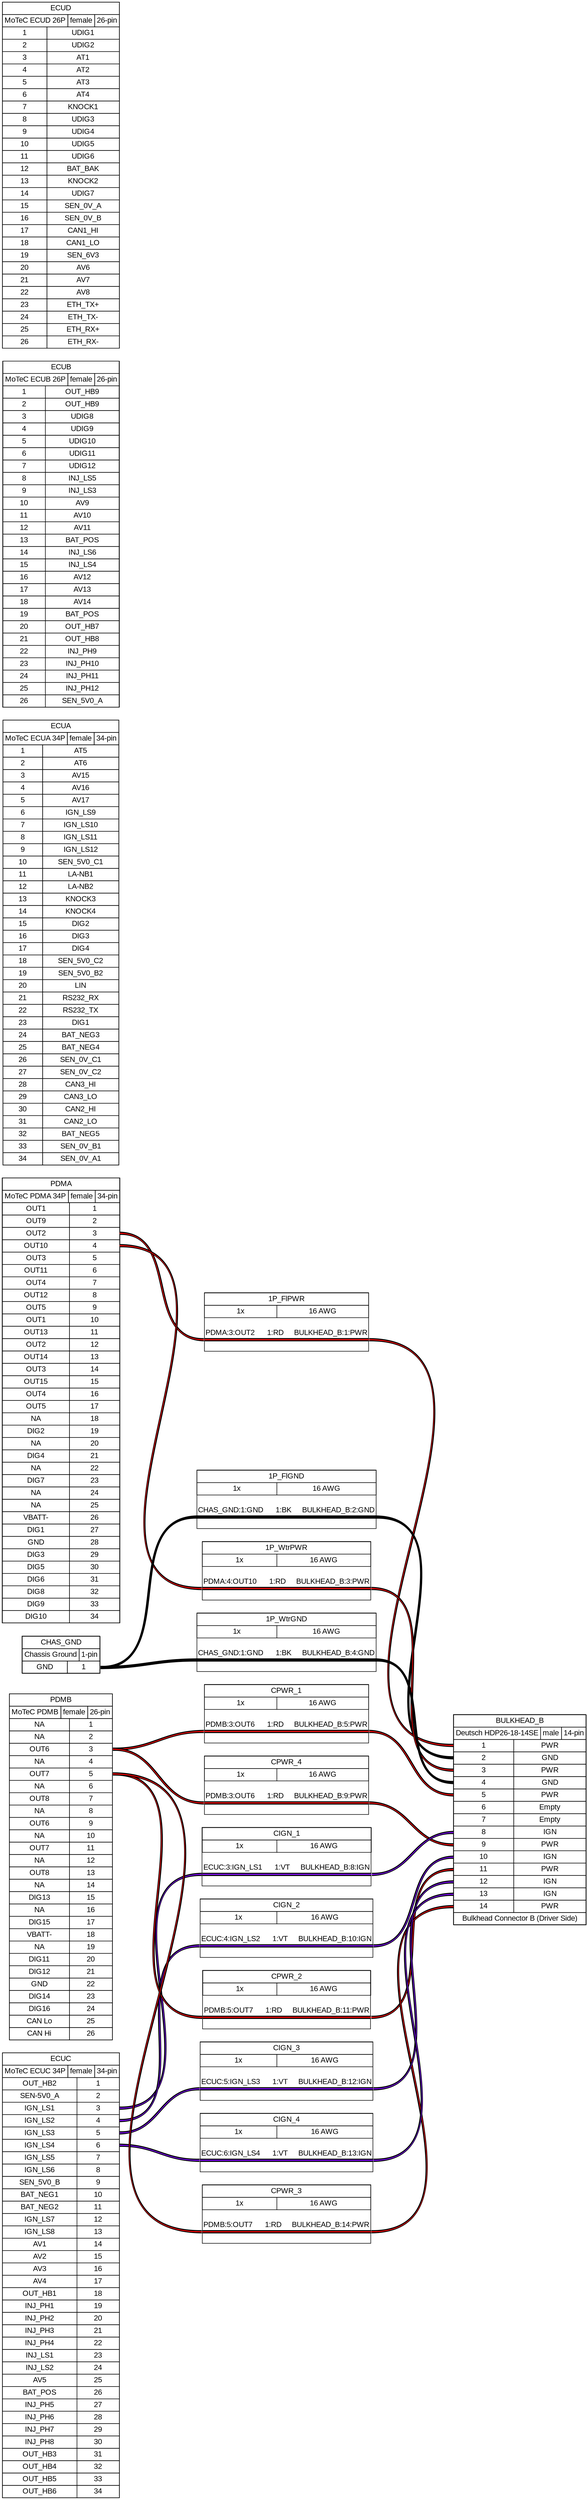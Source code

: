 graph {
// Graph generated by WireViz 0.3.1
// https://github.com/formatc1702/WireViz
	graph [bgcolor="#FFFFFF" fontname=arial nodesep=0.33 rankdir=LR ranksep=2]
	node [fillcolor="#FFFFFF" fontname=arial height=0 margin=0 shape=none style=filled width=0]
	edge [fontname=arial style=bold]
	BULKHEAD_B [label=<
<table border="0" cellspacing="0" cellpadding="0">
 <tr><td>
  <table border="0" cellspacing="0" cellpadding="3" cellborder="1"><tr>
   <td balign="left">BULKHEAD_B</td>
  </tr></table>
 </td></tr>
 <tr><td>
  <table border="0" cellspacing="0" cellpadding="3" cellborder="1"><tr>
   <td balign="left">Deutsch HDP26-18-14SE</td>
   <td balign="left">male</td>
   <td balign="left">14-pin</td>
  </tr></table>
 </td></tr>
 <tr><td>
  <table border="0" cellspacing="0" cellpadding="3" cellborder="1">
   <tr>
    <td port="p1l">1</td>
    <td>PWR</td>
   </tr>
   <tr>
    <td port="p2l">2</td>
    <td>GND</td>
   </tr>
   <tr>
    <td port="p3l">3</td>
    <td>PWR</td>
   </tr>
   <tr>
    <td port="p4l">4</td>
    <td>GND</td>
   </tr>
   <tr>
    <td port="p5l">5</td>
    <td>PWR</td>
   </tr>
   <tr>
    <td port="p6l">6</td>
    <td>Empty</td>
   </tr>
   <tr>
    <td port="p7l">7</td>
    <td>Empty</td>
   </tr>
   <tr>
    <td port="p8l">8</td>
    <td>IGN</td>
   </tr>
   <tr>
    <td port="p9l">9</td>
    <td>PWR</td>
   </tr>
   <tr>
    <td port="p10l">10</td>
    <td>IGN</td>
   </tr>
   <tr>
    <td port="p11l">11</td>
    <td>PWR</td>
   </tr>
   <tr>
    <td port="p12l">12</td>
    <td>IGN</td>
   </tr>
   <tr>
    <td port="p13l">13</td>
    <td>IGN</td>
   </tr>
   <tr>
    <td port="p14l">14</td>
    <td>PWR</td>
   </tr>
  </table>
 </td></tr>
 <tr><td>
  <table border="0" cellspacing="0" cellpadding="3" cellborder="1"><tr>
   <td balign="left">Bulkhead Connector B (Driver Side)</td>
  </tr></table>
 </td></tr>
</table>
> fillcolor="#FFFFFF" shape=box style=filled]
	ECUA [label=<
<table border="0" cellspacing="0" cellpadding="0">
 <tr><td>
  <table border="0" cellspacing="0" cellpadding="3" cellborder="1"><tr>
   <td balign="left">ECUA</td>
  </tr></table>
 </td></tr>
 <tr><td>
  <table border="0" cellspacing="0" cellpadding="3" cellborder="1"><tr>
   <td balign="left">MoTeC ECUA 34P</td>
   <td balign="left">female</td>
   <td balign="left">34-pin</td>
  </tr></table>
 </td></tr>
 <tr><td>
  <table border="0" cellspacing="0" cellpadding="3" cellborder="1">
   <tr>
    <td port="p1l">1</td>
    <td>AT5</td>
   </tr>
   <tr>
    <td port="p2l">2</td>
    <td>AT6</td>
   </tr>
   <tr>
    <td port="p3l">3</td>
    <td>AV15</td>
   </tr>
   <tr>
    <td port="p4l">4</td>
    <td>AV16</td>
   </tr>
   <tr>
    <td port="p5l">5</td>
    <td>AV17</td>
   </tr>
   <tr>
    <td port="p6l">6</td>
    <td>IGN_LS9</td>
   </tr>
   <tr>
    <td port="p7l">7</td>
    <td>IGN_LS10</td>
   </tr>
   <tr>
    <td port="p8l">8</td>
    <td>IGN_LS11</td>
   </tr>
   <tr>
    <td port="p9l">9</td>
    <td>IGN_LS12</td>
   </tr>
   <tr>
    <td port="p10l">10</td>
    <td>SEN_5V0_C1</td>
   </tr>
   <tr>
    <td port="p11l">11</td>
    <td>LA-NB1</td>
   </tr>
   <tr>
    <td port="p12l">12</td>
    <td>LA-NB2</td>
   </tr>
   <tr>
    <td port="p13l">13</td>
    <td>KNOCK3</td>
   </tr>
   <tr>
    <td port="p14l">14</td>
    <td>KNOCK4</td>
   </tr>
   <tr>
    <td port="p15l">15</td>
    <td>DIG2</td>
   </tr>
   <tr>
    <td port="p16l">16</td>
    <td>DIG3</td>
   </tr>
   <tr>
    <td port="p17l">17</td>
    <td>DIG4</td>
   </tr>
   <tr>
    <td port="p18l">18</td>
    <td>SEN_5V0_C2</td>
   </tr>
   <tr>
    <td port="p19l">19</td>
    <td>SEN_5V0_B2</td>
   </tr>
   <tr>
    <td port="p20l">20</td>
    <td>LIN</td>
   </tr>
   <tr>
    <td port="p21l">21</td>
    <td>RS232_RX</td>
   </tr>
   <tr>
    <td port="p22l">22</td>
    <td>RS232_TX</td>
   </tr>
   <tr>
    <td port="p23l">23</td>
    <td>DIG1</td>
   </tr>
   <tr>
    <td port="p24l">24</td>
    <td>BAT_NEG3</td>
   </tr>
   <tr>
    <td port="p25l">25</td>
    <td>BAT_NEG4</td>
   </tr>
   <tr>
    <td port="p26l">26</td>
    <td>SEN_0V_C1</td>
   </tr>
   <tr>
    <td port="p27l">27</td>
    <td>SEN_0V_C2</td>
   </tr>
   <tr>
    <td port="p28l">28</td>
    <td>CAN3_HI</td>
   </tr>
   <tr>
    <td port="p29l">29</td>
    <td>CAN3_LO</td>
   </tr>
   <tr>
    <td port="p30l">30</td>
    <td>CAN2_HI</td>
   </tr>
   <tr>
    <td port="p31l">31</td>
    <td>CAN2_LO</td>
   </tr>
   <tr>
    <td port="p32l">32</td>
    <td>BAT_NEG5</td>
   </tr>
   <tr>
    <td port="p33l">33</td>
    <td>SEN_0V_B1</td>
   </tr>
   <tr>
    <td port="p34l">34</td>
    <td>SEN_0V_A1</td>
   </tr>
  </table>
 </td></tr>
</table>
> fillcolor="#FFFFFF" shape=box style=filled]
	ECUB [label=<
<table border="0" cellspacing="0" cellpadding="0">
 <tr><td>
  <table border="0" cellspacing="0" cellpadding="3" cellborder="1"><tr>
   <td balign="left">ECUB</td>
  </tr></table>
 </td></tr>
 <tr><td>
  <table border="0" cellspacing="0" cellpadding="3" cellborder="1"><tr>
   <td balign="left">MoTeC ECUB 26P</td>
   <td balign="left">female</td>
   <td balign="left">26-pin</td>
  </tr></table>
 </td></tr>
 <tr><td>
  <table border="0" cellspacing="0" cellpadding="3" cellborder="1">
   <tr>
    <td port="p1l">1</td>
    <td>OUT_HB9</td>
   </tr>
   <tr>
    <td port="p2l">2</td>
    <td>OUT_HB9</td>
   </tr>
   <tr>
    <td port="p3l">3</td>
    <td>UDIG8</td>
   </tr>
   <tr>
    <td port="p4l">4</td>
    <td>UDIG9</td>
   </tr>
   <tr>
    <td port="p5l">5</td>
    <td>UDIG10</td>
   </tr>
   <tr>
    <td port="p6l">6</td>
    <td>UDIG11</td>
   </tr>
   <tr>
    <td port="p7l">7</td>
    <td>UDIG12</td>
   </tr>
   <tr>
    <td port="p8l">8</td>
    <td>INJ_LS5</td>
   </tr>
   <tr>
    <td port="p9l">9</td>
    <td>INJ_LS3</td>
   </tr>
   <tr>
    <td port="p10l">10</td>
    <td>AV9</td>
   </tr>
   <tr>
    <td port="p11l">11</td>
    <td>AV10</td>
   </tr>
   <tr>
    <td port="p12l">12</td>
    <td>AV11</td>
   </tr>
   <tr>
    <td port="p13l">13</td>
    <td>BAT_POS</td>
   </tr>
   <tr>
    <td port="p14l">14</td>
    <td>INJ_LS6</td>
   </tr>
   <tr>
    <td port="p15l">15</td>
    <td>INJ_LS4</td>
   </tr>
   <tr>
    <td port="p16l">16</td>
    <td>AV12</td>
   </tr>
   <tr>
    <td port="p17l">17</td>
    <td>AV13</td>
   </tr>
   <tr>
    <td port="p18l">18</td>
    <td>AV14</td>
   </tr>
   <tr>
    <td port="p19l">19</td>
    <td>BAT_POS</td>
   </tr>
   <tr>
    <td port="p20l">20</td>
    <td>OUT_HB7</td>
   </tr>
   <tr>
    <td port="p21l">21</td>
    <td>OUT_HB8</td>
   </tr>
   <tr>
    <td port="p22l">22</td>
    <td>INJ_PH9</td>
   </tr>
   <tr>
    <td port="p23l">23</td>
    <td>INJ_PH10</td>
   </tr>
   <tr>
    <td port="p24l">24</td>
    <td>INJ_PH11</td>
   </tr>
   <tr>
    <td port="p25l">25</td>
    <td>INJ_PH12</td>
   </tr>
   <tr>
    <td port="p26l">26</td>
    <td>SEN_5V0_A</td>
   </tr>
  </table>
 </td></tr>
</table>
> fillcolor="#FFFFFF" shape=box style=filled]
	ECUC [label=<
<table border="0" cellspacing="0" cellpadding="0">
 <tr><td>
  <table border="0" cellspacing="0" cellpadding="3" cellborder="1"><tr>
   <td balign="left">ECUC</td>
  </tr></table>
 </td></tr>
 <tr><td>
  <table border="0" cellspacing="0" cellpadding="3" cellborder="1"><tr>
   <td balign="left">MoTeC ECUC 34P</td>
   <td balign="left">female</td>
   <td balign="left">34-pin</td>
  </tr></table>
 </td></tr>
 <tr><td>
  <table border="0" cellspacing="0" cellpadding="3" cellborder="1">
   <tr>
    <td>OUT_HB2</td>
    <td port="p1r">1</td>
   </tr>
   <tr>
    <td>SEN-5V0_A</td>
    <td port="p2r">2</td>
   </tr>
   <tr>
    <td>IGN_LS1</td>
    <td port="p3r">3</td>
   </tr>
   <tr>
    <td>IGN_LS2</td>
    <td port="p4r">4</td>
   </tr>
   <tr>
    <td>IGN_LS3</td>
    <td port="p5r">5</td>
   </tr>
   <tr>
    <td>IGN_LS4</td>
    <td port="p6r">6</td>
   </tr>
   <tr>
    <td>IGN_LS5</td>
    <td port="p7r">7</td>
   </tr>
   <tr>
    <td>IGN_LS6</td>
    <td port="p8r">8</td>
   </tr>
   <tr>
    <td>SEN_5V0_B</td>
    <td port="p9r">9</td>
   </tr>
   <tr>
    <td>BAT_NEG1</td>
    <td port="p10r">10</td>
   </tr>
   <tr>
    <td>BAT_NEG2</td>
    <td port="p11r">11</td>
   </tr>
   <tr>
    <td>IGN_LS7</td>
    <td port="p12r">12</td>
   </tr>
   <tr>
    <td>IGN_LS8</td>
    <td port="p13r">13</td>
   </tr>
   <tr>
    <td>AV1</td>
    <td port="p14r">14</td>
   </tr>
   <tr>
    <td>AV2</td>
    <td port="p15r">15</td>
   </tr>
   <tr>
    <td>AV3</td>
    <td port="p16r">16</td>
   </tr>
   <tr>
    <td>AV4</td>
    <td port="p17r">17</td>
   </tr>
   <tr>
    <td>OUT_HB1</td>
    <td port="p18r">18</td>
   </tr>
   <tr>
    <td>INJ_PH1</td>
    <td port="p19r">19</td>
   </tr>
   <tr>
    <td>INJ_PH2</td>
    <td port="p20r">20</td>
   </tr>
   <tr>
    <td>INJ_PH3</td>
    <td port="p21r">21</td>
   </tr>
   <tr>
    <td>INJ_PH4</td>
    <td port="p22r">22</td>
   </tr>
   <tr>
    <td>INJ_LS1</td>
    <td port="p23r">23</td>
   </tr>
   <tr>
    <td>INJ_LS2</td>
    <td port="p24r">24</td>
   </tr>
   <tr>
    <td>AV5</td>
    <td port="p25r">25</td>
   </tr>
   <tr>
    <td>BAT_POS</td>
    <td port="p26r">26</td>
   </tr>
   <tr>
    <td>INJ_PH5</td>
    <td port="p27r">27</td>
   </tr>
   <tr>
    <td>INJ_PH6</td>
    <td port="p28r">28</td>
   </tr>
   <tr>
    <td>INJ_PH7</td>
    <td port="p29r">29</td>
   </tr>
   <tr>
    <td>INJ_PH8</td>
    <td port="p30r">30</td>
   </tr>
   <tr>
    <td>OUT_HB3</td>
    <td port="p31r">31</td>
   </tr>
   <tr>
    <td>OUT_HB4</td>
    <td port="p32r">32</td>
   </tr>
   <tr>
    <td>OUT_HB5</td>
    <td port="p33r">33</td>
   </tr>
   <tr>
    <td>OUT_HB6</td>
    <td port="p34r">34</td>
   </tr>
  </table>
 </td></tr>
</table>
> fillcolor="#FFFFFF" shape=box style=filled]
	ECUD [label=<
<table border="0" cellspacing="0" cellpadding="0">
 <tr><td>
  <table border="0" cellspacing="0" cellpadding="3" cellborder="1"><tr>
   <td balign="left">ECUD</td>
  </tr></table>
 </td></tr>
 <tr><td>
  <table border="0" cellspacing="0" cellpadding="3" cellborder="1"><tr>
   <td balign="left">MoTeC ECUD 26P</td>
   <td balign="left">female</td>
   <td balign="left">26-pin</td>
  </tr></table>
 </td></tr>
 <tr><td>
  <table border="0" cellspacing="0" cellpadding="3" cellborder="1">
   <tr>
    <td port="p1l">1</td>
    <td>UDIG1</td>
   </tr>
   <tr>
    <td port="p2l">2</td>
    <td>UDIG2</td>
   </tr>
   <tr>
    <td port="p3l">3</td>
    <td>AT1</td>
   </tr>
   <tr>
    <td port="p4l">4</td>
    <td>AT2</td>
   </tr>
   <tr>
    <td port="p5l">5</td>
    <td>AT3</td>
   </tr>
   <tr>
    <td port="p6l">6</td>
    <td>AT4</td>
   </tr>
   <tr>
    <td port="p7l">7</td>
    <td>KNOCK1</td>
   </tr>
   <tr>
    <td port="p8l">8</td>
    <td>UDIG3</td>
   </tr>
   <tr>
    <td port="p9l">9</td>
    <td>UDIG4</td>
   </tr>
   <tr>
    <td port="p10l">10</td>
    <td>UDIG5</td>
   </tr>
   <tr>
    <td port="p11l">11</td>
    <td>UDIG6</td>
   </tr>
   <tr>
    <td port="p12l">12</td>
    <td>BAT_BAK</td>
   </tr>
   <tr>
    <td port="p13l">13</td>
    <td>KNOCK2</td>
   </tr>
   <tr>
    <td port="p14l">14</td>
    <td>UDIG7</td>
   </tr>
   <tr>
    <td port="p15l">15</td>
    <td>SEN_0V_A</td>
   </tr>
   <tr>
    <td port="p16l">16</td>
    <td>SEN_0V_B</td>
   </tr>
   <tr>
    <td port="p17l">17</td>
    <td>CAN1_HI</td>
   </tr>
   <tr>
    <td port="p18l">18</td>
    <td>CAN1_LO</td>
   </tr>
   <tr>
    <td port="p19l">19</td>
    <td>SEN_6V3</td>
   </tr>
   <tr>
    <td port="p20l">20</td>
    <td>AV6</td>
   </tr>
   <tr>
    <td port="p21l">21</td>
    <td>AV7</td>
   </tr>
   <tr>
    <td port="p22l">22</td>
    <td>AV8</td>
   </tr>
   <tr>
    <td port="p23l">23</td>
    <td>ETH_TX+</td>
   </tr>
   <tr>
    <td port="p24l">24</td>
    <td>ETH_TX-</td>
   </tr>
   <tr>
    <td port="p25l">25</td>
    <td>ETH_RX+</td>
   </tr>
   <tr>
    <td port="p26l">26</td>
    <td>ETH_RX-</td>
   </tr>
  </table>
 </td></tr>
</table>
> fillcolor="#FFFFFF" shape=box style=filled]
	PDMA [label=<
<table border="0" cellspacing="0" cellpadding="0">
 <tr><td>
  <table border="0" cellspacing="0" cellpadding="3" cellborder="1"><tr>
   <td balign="left">PDMA</td>
  </tr></table>
 </td></tr>
 <tr><td>
  <table border="0" cellspacing="0" cellpadding="3" cellborder="1"><tr>
   <td balign="left">MoTeC PDMA 34P</td>
   <td balign="left">female</td>
   <td balign="left">34-pin</td>
  </tr></table>
 </td></tr>
 <tr><td>
  <table border="0" cellspacing="0" cellpadding="3" cellborder="1">
   <tr>
    <td>OUT1</td>
    <td port="p1r">1</td>
   </tr>
   <tr>
    <td>OUT9</td>
    <td port="p2r">2</td>
   </tr>
   <tr>
    <td>OUT2</td>
    <td port="p3r">3</td>
   </tr>
   <tr>
    <td>OUT10</td>
    <td port="p4r">4</td>
   </tr>
   <tr>
    <td>OUT3</td>
    <td port="p5r">5</td>
   </tr>
   <tr>
    <td>OUT11</td>
    <td port="p6r">6</td>
   </tr>
   <tr>
    <td>OUT4</td>
    <td port="p7r">7</td>
   </tr>
   <tr>
    <td>OUT12</td>
    <td port="p8r">8</td>
   </tr>
   <tr>
    <td>OUT5</td>
    <td port="p9r">9</td>
   </tr>
   <tr>
    <td>OUT1</td>
    <td port="p10r">10</td>
   </tr>
   <tr>
    <td>OUT13</td>
    <td port="p11r">11</td>
   </tr>
   <tr>
    <td>OUT2</td>
    <td port="p12r">12</td>
   </tr>
   <tr>
    <td>OUT14</td>
    <td port="p13r">13</td>
   </tr>
   <tr>
    <td>OUT3</td>
    <td port="p14r">14</td>
   </tr>
   <tr>
    <td>OUT15</td>
    <td port="p15r">15</td>
   </tr>
   <tr>
    <td>OUT4</td>
    <td port="p16r">16</td>
   </tr>
   <tr>
    <td>OUT5</td>
    <td port="p17r">17</td>
   </tr>
   <tr>
    <td>NA</td>
    <td port="p18r">18</td>
   </tr>
   <tr>
    <td>DIG2</td>
    <td port="p19r">19</td>
   </tr>
   <tr>
    <td>NA</td>
    <td port="p20r">20</td>
   </tr>
   <tr>
    <td>DIG4</td>
    <td port="p21r">21</td>
   </tr>
   <tr>
    <td>NA</td>
    <td port="p22r">22</td>
   </tr>
   <tr>
    <td>DIG7</td>
    <td port="p23r">23</td>
   </tr>
   <tr>
    <td>NA</td>
    <td port="p24r">24</td>
   </tr>
   <tr>
    <td>NA</td>
    <td port="p25r">25</td>
   </tr>
   <tr>
    <td>VBATT-</td>
    <td port="p26r">26</td>
   </tr>
   <tr>
    <td>DIG1</td>
    <td port="p27r">27</td>
   </tr>
   <tr>
    <td>GND</td>
    <td port="p28r">28</td>
   </tr>
   <tr>
    <td>DIG3</td>
    <td port="p29r">29</td>
   </tr>
   <tr>
    <td>DIG5</td>
    <td port="p30r">30</td>
   </tr>
   <tr>
    <td>DIG6</td>
    <td port="p31r">31</td>
   </tr>
   <tr>
    <td>DIG8</td>
    <td port="p32r">32</td>
   </tr>
   <tr>
    <td>DIG9</td>
    <td port="p33r">33</td>
   </tr>
   <tr>
    <td>DIG10</td>
    <td port="p34r">34</td>
   </tr>
  </table>
 </td></tr>
</table>
> fillcolor="#FFFFFF" shape=box style=filled]
	PDMB [label=<
<table border="0" cellspacing="0" cellpadding="0">
 <tr><td>
  <table border="0" cellspacing="0" cellpadding="3" cellborder="1"><tr>
   <td balign="left">PDMB</td>
  </tr></table>
 </td></tr>
 <tr><td>
  <table border="0" cellspacing="0" cellpadding="3" cellborder="1"><tr>
   <td balign="left">MoTeC PDMB</td>
   <td balign="left">female</td>
   <td balign="left">26-pin</td>
  </tr></table>
 </td></tr>
 <tr><td>
  <table border="0" cellspacing="0" cellpadding="3" cellborder="1">
   <tr>
    <td>NA</td>
    <td port="p1r">1</td>
   </tr>
   <tr>
    <td>NA</td>
    <td port="p2r">2</td>
   </tr>
   <tr>
    <td>OUT6</td>
    <td port="p3r">3</td>
   </tr>
   <tr>
    <td>NA</td>
    <td port="p4r">4</td>
   </tr>
   <tr>
    <td>OUT7</td>
    <td port="p5r">5</td>
   </tr>
   <tr>
    <td>NA</td>
    <td port="p6r">6</td>
   </tr>
   <tr>
    <td>OUT8</td>
    <td port="p7r">7</td>
   </tr>
   <tr>
    <td>NA</td>
    <td port="p8r">8</td>
   </tr>
   <tr>
    <td>OUT6</td>
    <td port="p9r">9</td>
   </tr>
   <tr>
    <td>NA</td>
    <td port="p10r">10</td>
   </tr>
   <tr>
    <td>OUT7</td>
    <td port="p11r">11</td>
   </tr>
   <tr>
    <td>NA</td>
    <td port="p12r">12</td>
   </tr>
   <tr>
    <td>OUT8</td>
    <td port="p13r">13</td>
   </tr>
   <tr>
    <td>NA</td>
    <td port="p14r">14</td>
   </tr>
   <tr>
    <td>DIG13</td>
    <td port="p15r">15</td>
   </tr>
   <tr>
    <td>NA</td>
    <td port="p16r">16</td>
   </tr>
   <tr>
    <td>DIG15</td>
    <td port="p17r">17</td>
   </tr>
   <tr>
    <td>VBATT-</td>
    <td port="p18r">18</td>
   </tr>
   <tr>
    <td>NA</td>
    <td port="p19r">19</td>
   </tr>
   <tr>
    <td>DIG11</td>
    <td port="p20r">20</td>
   </tr>
   <tr>
    <td>DIG12</td>
    <td port="p21r">21</td>
   </tr>
   <tr>
    <td>GND</td>
    <td port="p22r">22</td>
   </tr>
   <tr>
    <td>DIG14</td>
    <td port="p23r">23</td>
   </tr>
   <tr>
    <td>DIG16</td>
    <td port="p24r">24</td>
   </tr>
   <tr>
    <td>CAN Lo</td>
    <td port="p25r">25</td>
   </tr>
   <tr>
    <td>CAN Hi</td>
    <td port="p26r">26</td>
   </tr>
  </table>
 </td></tr>
</table>
> fillcolor="#FFFFFF" shape=box style=filled]
	CHAS_GND [label=<
<table border="0" cellspacing="0" cellpadding="0">
 <tr><td>
  <table border="0" cellspacing="0" cellpadding="3" cellborder="1"><tr>
   <td balign="left">CHAS_GND</td>
  </tr></table>
 </td></tr>
 <tr><td>
  <table border="0" cellspacing="0" cellpadding="3" cellborder="1"><tr>
   <td balign="left">Chassis Ground</td>
   <td balign="left">1-pin</td>
  </tr></table>
 </td></tr>
 <tr><td>
  <table border="0" cellspacing="0" cellpadding="3" cellborder="1">
   <tr>
    <td>GND</td>
    <td port="p1r">1</td>
   </tr>
  </table>
 </td></tr>
</table>
> fillcolor="#FFFFFF" shape=box style=filled]
	edge [color="#000000:#ff0000:#000000"]
	PDMB:p3r:e -- CPWR_1:w1:w
	CPWR_1:w1:e -- BULKHEAD_B:p5l:w
	CPWR_1 [label=<
<table border="0" cellspacing="0" cellpadding="0">
 <tr><td>
  <table border="0" cellspacing="0" cellpadding="3" cellborder="1"><tr>
   <td balign="left">CPWR_1</td>
  </tr></table>
 </td></tr>
 <tr><td>
  <table border="0" cellspacing="0" cellpadding="3" cellborder="1"><tr>
   <td balign="left">1x</td>
   <td balign="left">16 AWG</td>
  </tr></table>
 </td></tr>
 <tr><td>
  <table border="0" cellspacing="0" cellborder="0">
   <tr><td>&nbsp;</td></tr>
   <tr>
    <td>PDMB:3:OUT6</td>
    <td>
     1:RD
    </td>
    <td>BULKHEAD_B:5:PWR</td>
   </tr>
   <tr>
    <td colspan="3" border="0" cellspacing="0" cellpadding="0" port="w1" height="6">
     <table cellspacing="0" cellborder="0" border="0">
      <tr><td colspan="3" cellpadding="0" height="2" bgcolor="#000000" border="0"></td></tr>
      <tr><td colspan="3" cellpadding="0" height="2" bgcolor="#ff0000" border="0"></td></tr>
      <tr><td colspan="3" cellpadding="0" height="2" bgcolor="#000000" border="0"></td></tr>
     </table>
    </td>
   </tr>
   <tr><td>&nbsp;</td></tr>
  </table>
 </td></tr>
</table>
> fillcolor="#FFFFFF" shape=box style=filled]
	edge [color="#000000:#ff0000:#000000"]
	PDMB:p5r:e -- CPWR_2:w1:w
	CPWR_2:w1:e -- BULKHEAD_B:p11l:w
	CPWR_2 [label=<
<table border="0" cellspacing="0" cellpadding="0">
 <tr><td>
  <table border="0" cellspacing="0" cellpadding="3" cellborder="1"><tr>
   <td balign="left">CPWR_2</td>
  </tr></table>
 </td></tr>
 <tr><td>
  <table border="0" cellspacing="0" cellpadding="3" cellborder="1"><tr>
   <td balign="left">1x</td>
   <td balign="left">16 AWG</td>
  </tr></table>
 </td></tr>
 <tr><td>
  <table border="0" cellspacing="0" cellborder="0">
   <tr><td>&nbsp;</td></tr>
   <tr>
    <td>PDMB:5:OUT7</td>
    <td>
     1:RD
    </td>
    <td>BULKHEAD_B:11:PWR</td>
   </tr>
   <tr>
    <td colspan="3" border="0" cellspacing="0" cellpadding="0" port="w1" height="6">
     <table cellspacing="0" cellborder="0" border="0">
      <tr><td colspan="3" cellpadding="0" height="2" bgcolor="#000000" border="0"></td></tr>
      <tr><td colspan="3" cellpadding="0" height="2" bgcolor="#ff0000" border="0"></td></tr>
      <tr><td colspan="3" cellpadding="0" height="2" bgcolor="#000000" border="0"></td></tr>
     </table>
    </td>
   </tr>
   <tr><td>&nbsp;</td></tr>
  </table>
 </td></tr>
</table>
> fillcolor="#FFFFFF" shape=box style=filled]
	edge [color="#000000:#ff0000:#000000"]
	PDMB:p5r:e -- CPWR_3:w1:w
	CPWR_3:w1:e -- BULKHEAD_B:p14l:w
	CPWR_3 [label=<
<table border="0" cellspacing="0" cellpadding="0">
 <tr><td>
  <table border="0" cellspacing="0" cellpadding="3" cellborder="1"><tr>
   <td balign="left">CPWR_3</td>
  </tr></table>
 </td></tr>
 <tr><td>
  <table border="0" cellspacing="0" cellpadding="3" cellborder="1"><tr>
   <td balign="left">1x</td>
   <td balign="left">16 AWG</td>
  </tr></table>
 </td></tr>
 <tr><td>
  <table border="0" cellspacing="0" cellborder="0">
   <tr><td>&nbsp;</td></tr>
   <tr>
    <td>PDMB:5:OUT7</td>
    <td>
     1:RD
    </td>
    <td>BULKHEAD_B:14:PWR</td>
   </tr>
   <tr>
    <td colspan="3" border="0" cellspacing="0" cellpadding="0" port="w1" height="6">
     <table cellspacing="0" cellborder="0" border="0">
      <tr><td colspan="3" cellpadding="0" height="2" bgcolor="#000000" border="0"></td></tr>
      <tr><td colspan="3" cellpadding="0" height="2" bgcolor="#ff0000" border="0"></td></tr>
      <tr><td colspan="3" cellpadding="0" height="2" bgcolor="#000000" border="0"></td></tr>
     </table>
    </td>
   </tr>
   <tr><td>&nbsp;</td></tr>
  </table>
 </td></tr>
</table>
> fillcolor="#FFFFFF" shape=box style=filled]
	edge [color="#000000:#ff0000:#000000"]
	PDMB:p3r:e -- CPWR_4:w1:w
	CPWR_4:w1:e -- BULKHEAD_B:p9l:w
	CPWR_4 [label=<
<table border="0" cellspacing="0" cellpadding="0">
 <tr><td>
  <table border="0" cellspacing="0" cellpadding="3" cellborder="1"><tr>
   <td balign="left">CPWR_4</td>
  </tr></table>
 </td></tr>
 <tr><td>
  <table border="0" cellspacing="0" cellpadding="3" cellborder="1"><tr>
   <td balign="left">1x</td>
   <td balign="left">16 AWG</td>
  </tr></table>
 </td></tr>
 <tr><td>
  <table border="0" cellspacing="0" cellborder="0">
   <tr><td>&nbsp;</td></tr>
   <tr>
    <td>PDMB:3:OUT6</td>
    <td>
     1:RD
    </td>
    <td>BULKHEAD_B:9:PWR</td>
   </tr>
   <tr>
    <td colspan="3" border="0" cellspacing="0" cellpadding="0" port="w1" height="6">
     <table cellspacing="0" cellborder="0" border="0">
      <tr><td colspan="3" cellpadding="0" height="2" bgcolor="#000000" border="0"></td></tr>
      <tr><td colspan="3" cellpadding="0" height="2" bgcolor="#ff0000" border="0"></td></tr>
      <tr><td colspan="3" cellpadding="0" height="2" bgcolor="#000000" border="0"></td></tr>
     </table>
    </td>
   </tr>
   <tr><td>&nbsp;</td></tr>
  </table>
 </td></tr>
</table>
> fillcolor="#FFFFFF" shape=box style=filled]
	edge [color="#000000:#8000ff:#000000"]
	ECUC:p3r:e -- CIGN_1:w1:w
	CIGN_1:w1:e -- BULKHEAD_B:p8l:w
	CIGN_1 [label=<
<table border="0" cellspacing="0" cellpadding="0">
 <tr><td>
  <table border="0" cellspacing="0" cellpadding="3" cellborder="1"><tr>
   <td balign="left">CIGN_1</td>
  </tr></table>
 </td></tr>
 <tr><td>
  <table border="0" cellspacing="0" cellpadding="3" cellborder="1"><tr>
   <td balign="left">1x</td>
   <td balign="left">16 AWG</td>
  </tr></table>
 </td></tr>
 <tr><td>
  <table border="0" cellspacing="0" cellborder="0">
   <tr><td>&nbsp;</td></tr>
   <tr>
    <td>ECUC:3:IGN_LS1</td>
    <td>
     1:VT
    </td>
    <td>BULKHEAD_B:8:IGN</td>
   </tr>
   <tr>
    <td colspan="3" border="0" cellspacing="0" cellpadding="0" port="w1" height="6">
     <table cellspacing="0" cellborder="0" border="0">
      <tr><td colspan="3" cellpadding="0" height="2" bgcolor="#000000" border="0"></td></tr>
      <tr><td colspan="3" cellpadding="0" height="2" bgcolor="#8000ff" border="0"></td></tr>
      <tr><td colspan="3" cellpadding="0" height="2" bgcolor="#000000" border="0"></td></tr>
     </table>
    </td>
   </tr>
   <tr><td>&nbsp;</td></tr>
  </table>
 </td></tr>
</table>
> fillcolor="#FFFFFF" shape=box style=filled]
	edge [color="#000000:#8000ff:#000000"]
	ECUC:p4r:e -- CIGN_2:w1:w
	CIGN_2:w1:e -- BULKHEAD_B:p10l:w
	CIGN_2 [label=<
<table border="0" cellspacing="0" cellpadding="0">
 <tr><td>
  <table border="0" cellspacing="0" cellpadding="3" cellborder="1"><tr>
   <td balign="left">CIGN_2</td>
  </tr></table>
 </td></tr>
 <tr><td>
  <table border="0" cellspacing="0" cellpadding="3" cellborder="1"><tr>
   <td balign="left">1x</td>
   <td balign="left">16 AWG</td>
  </tr></table>
 </td></tr>
 <tr><td>
  <table border="0" cellspacing="0" cellborder="0">
   <tr><td>&nbsp;</td></tr>
   <tr>
    <td>ECUC:4:IGN_LS2</td>
    <td>
     1:VT
    </td>
    <td>BULKHEAD_B:10:IGN</td>
   </tr>
   <tr>
    <td colspan="3" border="0" cellspacing="0" cellpadding="0" port="w1" height="6">
     <table cellspacing="0" cellborder="0" border="0">
      <tr><td colspan="3" cellpadding="0" height="2" bgcolor="#000000" border="0"></td></tr>
      <tr><td colspan="3" cellpadding="0" height="2" bgcolor="#8000ff" border="0"></td></tr>
      <tr><td colspan="3" cellpadding="0" height="2" bgcolor="#000000" border="0"></td></tr>
     </table>
    </td>
   </tr>
   <tr><td>&nbsp;</td></tr>
  </table>
 </td></tr>
</table>
> fillcolor="#FFFFFF" shape=box style=filled]
	edge [color="#000000:#8000ff:#000000"]
	ECUC:p5r:e -- CIGN_3:w1:w
	CIGN_3:w1:e -- BULKHEAD_B:p12l:w
	CIGN_3 [label=<
<table border="0" cellspacing="0" cellpadding="0">
 <tr><td>
  <table border="0" cellspacing="0" cellpadding="3" cellborder="1"><tr>
   <td balign="left">CIGN_3</td>
  </tr></table>
 </td></tr>
 <tr><td>
  <table border="0" cellspacing="0" cellpadding="3" cellborder="1"><tr>
   <td balign="left">1x</td>
   <td balign="left">16 AWG</td>
  </tr></table>
 </td></tr>
 <tr><td>
  <table border="0" cellspacing="0" cellborder="0">
   <tr><td>&nbsp;</td></tr>
   <tr>
    <td>ECUC:5:IGN_LS3</td>
    <td>
     1:VT
    </td>
    <td>BULKHEAD_B:12:IGN</td>
   </tr>
   <tr>
    <td colspan="3" border="0" cellspacing="0" cellpadding="0" port="w1" height="6">
     <table cellspacing="0" cellborder="0" border="0">
      <tr><td colspan="3" cellpadding="0" height="2" bgcolor="#000000" border="0"></td></tr>
      <tr><td colspan="3" cellpadding="0" height="2" bgcolor="#8000ff" border="0"></td></tr>
      <tr><td colspan="3" cellpadding="0" height="2" bgcolor="#000000" border="0"></td></tr>
     </table>
    </td>
   </tr>
   <tr><td>&nbsp;</td></tr>
  </table>
 </td></tr>
</table>
> fillcolor="#FFFFFF" shape=box style=filled]
	edge [color="#000000:#8000ff:#000000"]
	ECUC:p6r:e -- CIGN_4:w1:w
	CIGN_4:w1:e -- BULKHEAD_B:p13l:w
	CIGN_4 [label=<
<table border="0" cellspacing="0" cellpadding="0">
 <tr><td>
  <table border="0" cellspacing="0" cellpadding="3" cellborder="1"><tr>
   <td balign="left">CIGN_4</td>
  </tr></table>
 </td></tr>
 <tr><td>
  <table border="0" cellspacing="0" cellpadding="3" cellborder="1"><tr>
   <td balign="left">1x</td>
   <td balign="left">16 AWG</td>
  </tr></table>
 </td></tr>
 <tr><td>
  <table border="0" cellspacing="0" cellborder="0">
   <tr><td>&nbsp;</td></tr>
   <tr>
    <td>ECUC:6:IGN_LS4</td>
    <td>
     1:VT
    </td>
    <td>BULKHEAD_B:13:IGN</td>
   </tr>
   <tr>
    <td colspan="3" border="0" cellspacing="0" cellpadding="0" port="w1" height="6">
     <table cellspacing="0" cellborder="0" border="0">
      <tr><td colspan="3" cellpadding="0" height="2" bgcolor="#000000" border="0"></td></tr>
      <tr><td colspan="3" cellpadding="0" height="2" bgcolor="#8000ff" border="0"></td></tr>
      <tr><td colspan="3" cellpadding="0" height="2" bgcolor="#000000" border="0"></td></tr>
     </table>
    </td>
   </tr>
   <tr><td>&nbsp;</td></tr>
  </table>
 </td></tr>
</table>
> fillcolor="#FFFFFF" shape=box style=filled]
	edge [color="#000000:#ff0000:#000000"]
	PDMA:p3r:e -- "1P_FlPWR":w1:w
	"1P_FlPWR":w1:e -- BULKHEAD_B:p1l:w
	"1P_FlPWR" [label=<
<table border="0" cellspacing="0" cellpadding="0">
 <tr><td>
  <table border="0" cellspacing="0" cellpadding="3" cellborder="1"><tr>
   <td balign="left">1P_FlPWR</td>
  </tr></table>
 </td></tr>
 <tr><td>
  <table border="0" cellspacing="0" cellpadding="3" cellborder="1"><tr>
   <td balign="left">1x</td>
   <td balign="left">16 AWG</td>
  </tr></table>
 </td></tr>
 <tr><td>
  <table border="0" cellspacing="0" cellborder="0">
   <tr><td>&nbsp;</td></tr>
   <tr>
    <td>PDMA:3:OUT2</td>
    <td>
     1:RD
    </td>
    <td>BULKHEAD_B:1:PWR</td>
   </tr>
   <tr>
    <td colspan="3" border="0" cellspacing="0" cellpadding="0" port="w1" height="6">
     <table cellspacing="0" cellborder="0" border="0">
      <tr><td colspan="3" cellpadding="0" height="2" bgcolor="#000000" border="0"></td></tr>
      <tr><td colspan="3" cellpadding="0" height="2" bgcolor="#ff0000" border="0"></td></tr>
      <tr><td colspan="3" cellpadding="0" height="2" bgcolor="#000000" border="0"></td></tr>
     </table>
    </td>
   </tr>
   <tr><td>&nbsp;</td></tr>
  </table>
 </td></tr>
</table>
> fillcolor="#FFFFFF" shape=box style=filled]
	edge [color="#000000:#000000:#000000"]
	CHAS_GND:p1r:e -- "1P_FlGND":w1:w
	"1P_FlGND":w1:e -- BULKHEAD_B:p2l:w
	"1P_FlGND" [label=<
<table border="0" cellspacing="0" cellpadding="0">
 <tr><td>
  <table border="0" cellspacing="0" cellpadding="3" cellborder="1"><tr>
   <td balign="left">1P_FlGND</td>
  </tr></table>
 </td></tr>
 <tr><td>
  <table border="0" cellspacing="0" cellpadding="3" cellborder="1"><tr>
   <td balign="left">1x</td>
   <td balign="left">16 AWG</td>
  </tr></table>
 </td></tr>
 <tr><td>
  <table border="0" cellspacing="0" cellborder="0">
   <tr><td>&nbsp;</td></tr>
   <tr>
    <td>CHAS_GND:1:GND</td>
    <td>
     1:BK
    </td>
    <td>BULKHEAD_B:2:GND</td>
   </tr>
   <tr>
    <td colspan="3" border="0" cellspacing="0" cellpadding="0" port="w1" height="6">
     <table cellspacing="0" cellborder="0" border="0">
      <tr><td colspan="3" cellpadding="0" height="2" bgcolor="#000000" border="0"></td></tr>
      <tr><td colspan="3" cellpadding="0" height="2" bgcolor="#000000" border="0"></td></tr>
      <tr><td colspan="3" cellpadding="0" height="2" bgcolor="#000000" border="0"></td></tr>
     </table>
    </td>
   </tr>
   <tr><td>&nbsp;</td></tr>
  </table>
 </td></tr>
</table>
> fillcolor="#FFFFFF" shape=box style=filled]
	edge [color="#000000:#ff0000:#000000"]
	PDMA:p4r:e -- "1P_WtrPWR":w1:w
	"1P_WtrPWR":w1:e -- BULKHEAD_B:p3l:w
	"1P_WtrPWR" [label=<
<table border="0" cellspacing="0" cellpadding="0">
 <tr><td>
  <table border="0" cellspacing="0" cellpadding="3" cellborder="1"><tr>
   <td balign="left">1P_WtrPWR</td>
  </tr></table>
 </td></tr>
 <tr><td>
  <table border="0" cellspacing="0" cellpadding="3" cellborder="1"><tr>
   <td balign="left">1x</td>
   <td balign="left">16 AWG</td>
  </tr></table>
 </td></tr>
 <tr><td>
  <table border="0" cellspacing="0" cellborder="0">
   <tr><td>&nbsp;</td></tr>
   <tr>
    <td>PDMA:4:OUT10</td>
    <td>
     1:RD
    </td>
    <td>BULKHEAD_B:3:PWR</td>
   </tr>
   <tr>
    <td colspan="3" border="0" cellspacing="0" cellpadding="0" port="w1" height="6">
     <table cellspacing="0" cellborder="0" border="0">
      <tr><td colspan="3" cellpadding="0" height="2" bgcolor="#000000" border="0"></td></tr>
      <tr><td colspan="3" cellpadding="0" height="2" bgcolor="#ff0000" border="0"></td></tr>
      <tr><td colspan="3" cellpadding="0" height="2" bgcolor="#000000" border="0"></td></tr>
     </table>
    </td>
   </tr>
   <tr><td>&nbsp;</td></tr>
  </table>
 </td></tr>
</table>
> fillcolor="#FFFFFF" shape=box style=filled]
	edge [color="#000000:#000000:#000000"]
	CHAS_GND:p1r:e -- "1P_WtrGND":w1:w
	"1P_WtrGND":w1:e -- BULKHEAD_B:p4l:w
	"1P_WtrGND" [label=<
<table border="0" cellspacing="0" cellpadding="0">
 <tr><td>
  <table border="0" cellspacing="0" cellpadding="3" cellborder="1"><tr>
   <td balign="left">1P_WtrGND</td>
  </tr></table>
 </td></tr>
 <tr><td>
  <table border="0" cellspacing="0" cellpadding="3" cellborder="1"><tr>
   <td balign="left">1x</td>
   <td balign="left">16 AWG</td>
  </tr></table>
 </td></tr>
 <tr><td>
  <table border="0" cellspacing="0" cellborder="0">
   <tr><td>&nbsp;</td></tr>
   <tr>
    <td>CHAS_GND:1:GND</td>
    <td>
     1:BK
    </td>
    <td>BULKHEAD_B:4:GND</td>
   </tr>
   <tr>
    <td colspan="3" border="0" cellspacing="0" cellpadding="0" port="w1" height="6">
     <table cellspacing="0" cellborder="0" border="0">
      <tr><td colspan="3" cellpadding="0" height="2" bgcolor="#000000" border="0"></td></tr>
      <tr><td colspan="3" cellpadding="0" height="2" bgcolor="#000000" border="0"></td></tr>
      <tr><td colspan="3" cellpadding="0" height="2" bgcolor="#000000" border="0"></td></tr>
     </table>
    </td>
   </tr>
   <tr><td>&nbsp;</td></tr>
  </table>
 </td></tr>
</table>
> fillcolor="#FFFFFF" shape=box style=filled]
}
